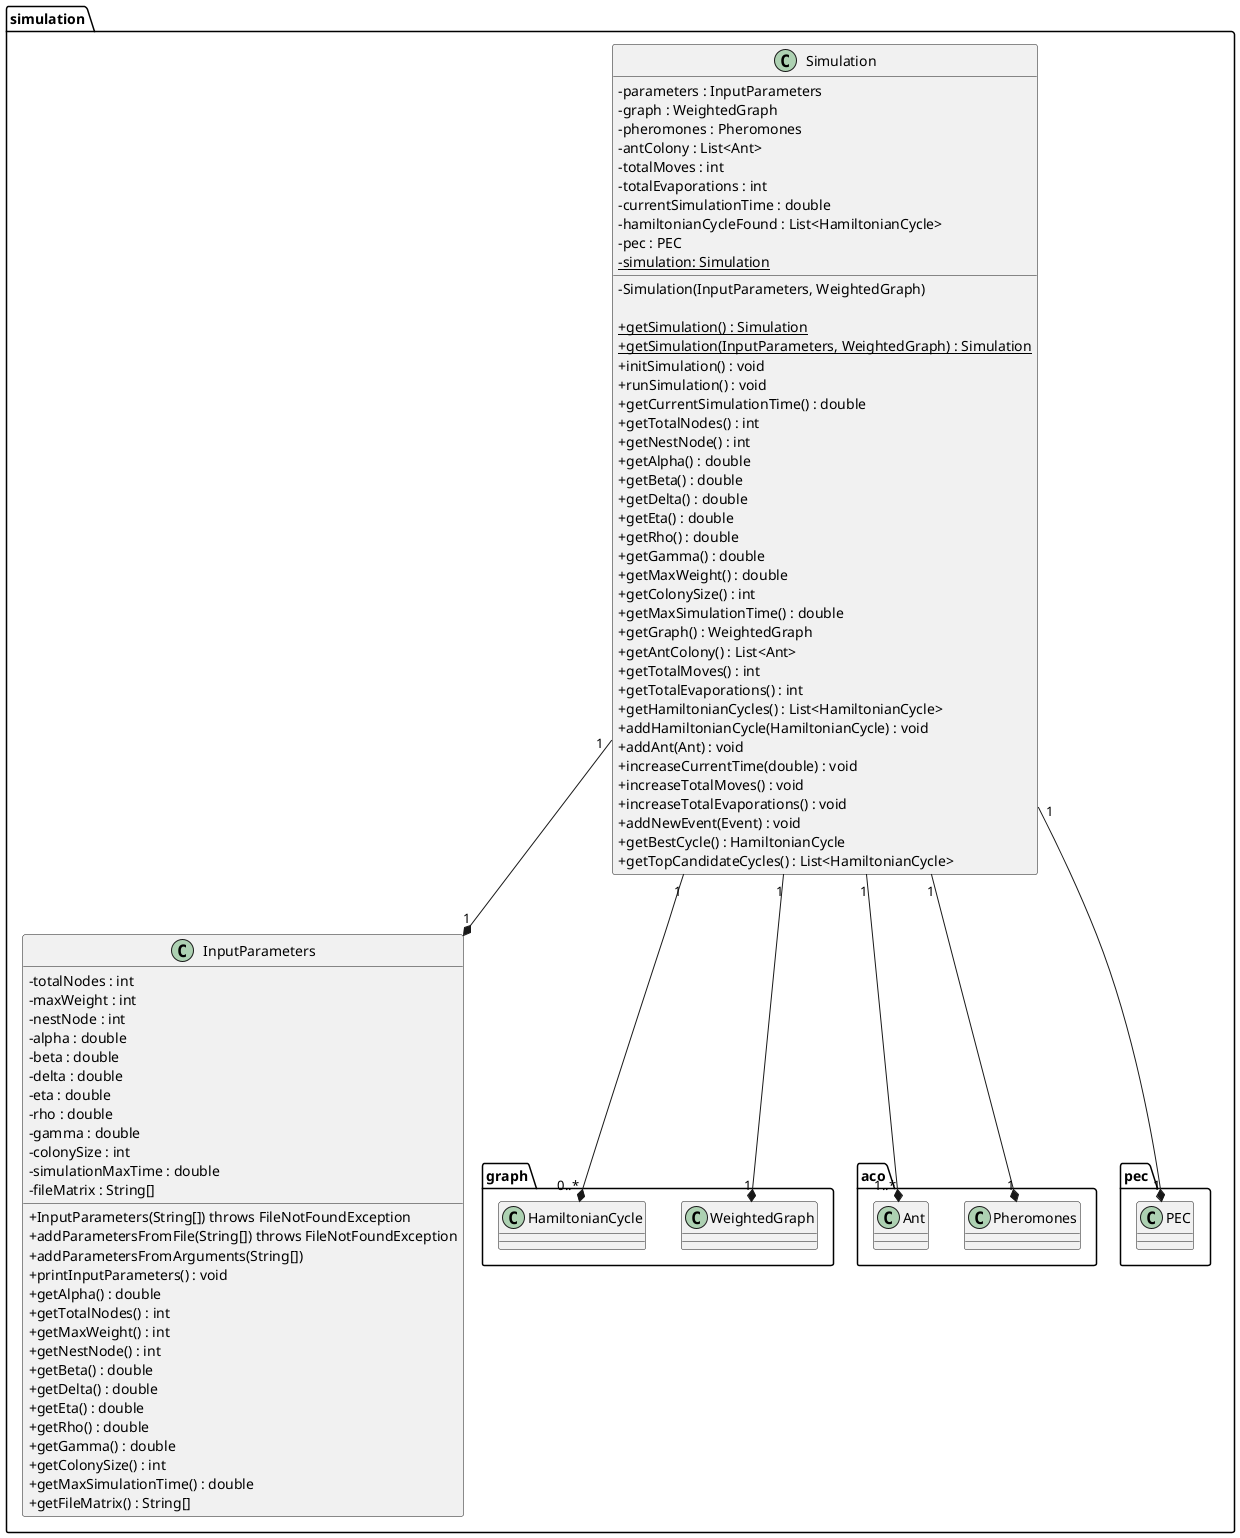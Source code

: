@startuml
skinparam classAttributeIconSize 0

package simulation {
    class InputParameters {
        + InputParameters(String[]) throws FileNotFoundException
        + addParametersFromFile(String[]) throws FileNotFoundException
        + addParametersFromArguments(String[])
        + printInputParameters() : void
        + getAlpha() : double
        + getTotalNodes() : int
        + getMaxWeight() : int
        + getNestNode() : int
        + getBeta() : double
        + getDelta() : double
        + getEta() : double
        + getRho() : double
        + getGamma() : double
        + getColonySize() : int
        + getMaxSimulationTime() : double
        + getFileMatrix() : String[]
        - totalNodes : int
        - maxWeight : int
        - nestNode : int
        - alpha : double
        - beta : double
        - delta : double
        - eta : double
        - rho : double
        - gamma : double
        - colonySize : int
        - simulationMaxTime : double
        - fileMatrix : String[]
    }

    class Simulation {
        - parameters : InputParameters
        - graph : WeightedGraph
        - pheromones : Pheromones
        - antColony : List<Ant>
        - totalMoves : int
        - totalEvaporations : int
        - currentSimulationTime : double
        - hamiltonianCycleFound : List<HamiltonianCycle>
        - pec : PEC
        {static} - simulation: Simulation
        - Simulation(InputParameters, WeightedGraph)

        {static} + getSimulation() : Simulation
        {static} + getSimulation(InputParameters, WeightedGraph) : Simulation
        + initSimulation() : void
        + runSimulation() : void
        + getCurrentSimulationTime() : double
        + getTotalNodes() : int
        + getNestNode() : int
        + getAlpha() : double
        + getBeta() : double
        + getDelta() : double
        + getEta() : double
        + getRho() : double
        + getGamma() : double
        + getMaxWeight() : double
        + getColonySize() : int
        + getMaxSimulationTime() : double
        + getGraph() : WeightedGraph
        + getAntColony() : List<Ant>
        + getTotalMoves() : int
        + getTotalEvaporations() : int
        + getHamiltonianCycles() : List<HamiltonianCycle>
        + addHamiltonianCycle(HamiltonianCycle) : void
        + addAnt(Ant) : void
        + increaseCurrentTime(double) : void
        + increaseTotalMoves() : void
        + increaseTotalEvaporations() : void
        + addNewEvent(Event) : void
        + getBestCycle() : HamiltonianCycle
        + getTopCandidateCycles() : List<HamiltonianCycle>
    }
  
    Simulation "1" --* "1" InputParameters
    Simulation "1" --* "1" graph.WeightedGraph
    Simulation "1" --* "1" aco.Pheromones
    Simulation "1" --* "1..*" aco.Ant
    Simulation "1" --* "0..*" graph.HamiltonianCycle
    Simulation "1" --* "1" pec.PEC
}

@enduml